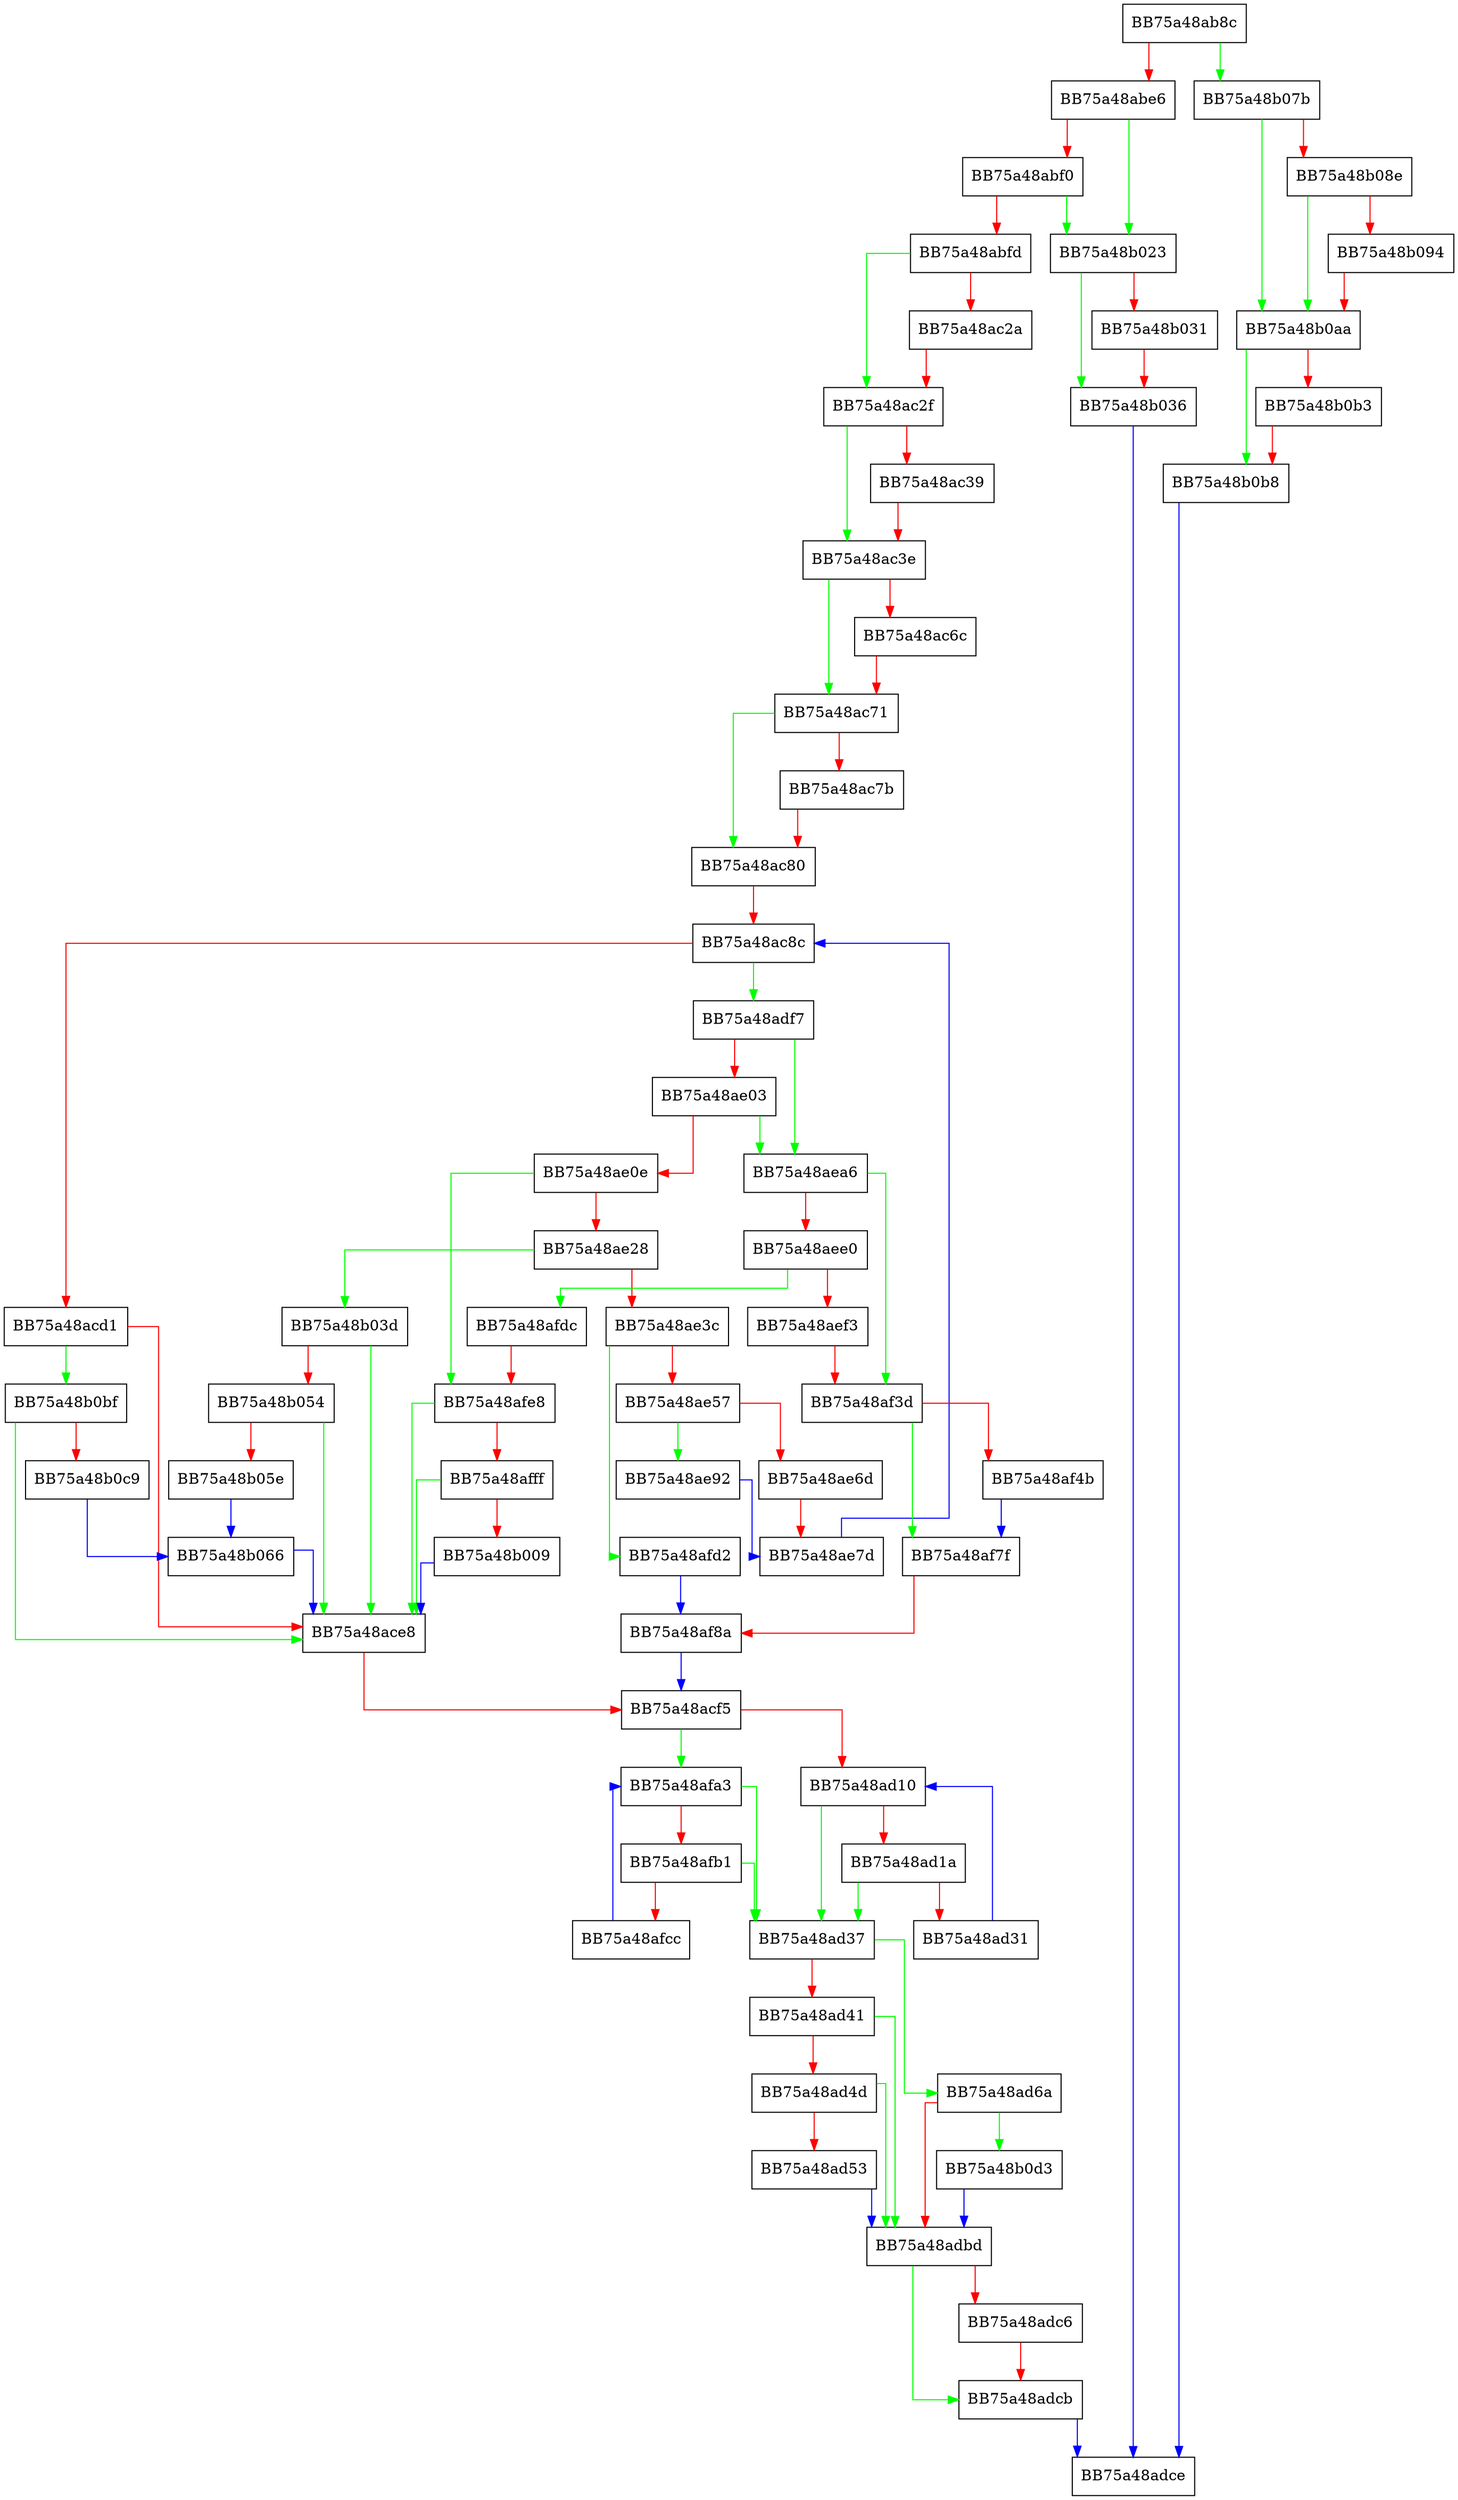digraph Load {
  node [shape="box"];
  graph [splines=ortho];
  BB75a48ab8c -> BB75a48b07b [color="green"];
  BB75a48ab8c -> BB75a48abe6 [color="red"];
  BB75a48abe6 -> BB75a48b023 [color="green"];
  BB75a48abe6 -> BB75a48abf0 [color="red"];
  BB75a48abf0 -> BB75a48b023 [color="green"];
  BB75a48abf0 -> BB75a48abfd [color="red"];
  BB75a48abfd -> BB75a48ac2f [color="green"];
  BB75a48abfd -> BB75a48ac2a [color="red"];
  BB75a48ac2a -> BB75a48ac2f [color="red"];
  BB75a48ac2f -> BB75a48ac3e [color="green"];
  BB75a48ac2f -> BB75a48ac39 [color="red"];
  BB75a48ac39 -> BB75a48ac3e [color="red"];
  BB75a48ac3e -> BB75a48ac71 [color="green"];
  BB75a48ac3e -> BB75a48ac6c [color="red"];
  BB75a48ac6c -> BB75a48ac71 [color="red"];
  BB75a48ac71 -> BB75a48ac80 [color="green"];
  BB75a48ac71 -> BB75a48ac7b [color="red"];
  BB75a48ac7b -> BB75a48ac80 [color="red"];
  BB75a48ac80 -> BB75a48ac8c [color="red"];
  BB75a48ac8c -> BB75a48adf7 [color="green"];
  BB75a48ac8c -> BB75a48acd1 [color="red"];
  BB75a48acd1 -> BB75a48b0bf [color="green"];
  BB75a48acd1 -> BB75a48ace8 [color="red"];
  BB75a48ace8 -> BB75a48acf5 [color="red"];
  BB75a48acf5 -> BB75a48afa3 [color="green"];
  BB75a48acf5 -> BB75a48ad10 [color="red"];
  BB75a48ad10 -> BB75a48ad37 [color="green"];
  BB75a48ad10 -> BB75a48ad1a [color="red"];
  BB75a48ad1a -> BB75a48ad37 [color="green"];
  BB75a48ad1a -> BB75a48ad31 [color="red"];
  BB75a48ad31 -> BB75a48ad10 [color="blue"];
  BB75a48ad37 -> BB75a48ad6a [color="green"];
  BB75a48ad37 -> BB75a48ad41 [color="red"];
  BB75a48ad41 -> BB75a48adbd [color="green"];
  BB75a48ad41 -> BB75a48ad4d [color="red"];
  BB75a48ad4d -> BB75a48adbd [color="green"];
  BB75a48ad4d -> BB75a48ad53 [color="red"];
  BB75a48ad53 -> BB75a48adbd [color="blue"];
  BB75a48ad6a -> BB75a48b0d3 [color="green"];
  BB75a48ad6a -> BB75a48adbd [color="red"];
  BB75a48adbd -> BB75a48adcb [color="green"];
  BB75a48adbd -> BB75a48adc6 [color="red"];
  BB75a48adc6 -> BB75a48adcb [color="red"];
  BB75a48adcb -> BB75a48adce [color="blue"];
  BB75a48adf7 -> BB75a48aea6 [color="green"];
  BB75a48adf7 -> BB75a48ae03 [color="red"];
  BB75a48ae03 -> BB75a48aea6 [color="green"];
  BB75a48ae03 -> BB75a48ae0e [color="red"];
  BB75a48ae0e -> BB75a48afe8 [color="green"];
  BB75a48ae0e -> BB75a48ae28 [color="red"];
  BB75a48ae28 -> BB75a48b03d [color="green"];
  BB75a48ae28 -> BB75a48ae3c [color="red"];
  BB75a48ae3c -> BB75a48afd2 [color="green"];
  BB75a48ae3c -> BB75a48ae57 [color="red"];
  BB75a48ae57 -> BB75a48ae92 [color="green"];
  BB75a48ae57 -> BB75a48ae6d [color="red"];
  BB75a48ae6d -> BB75a48ae7d [color="red"];
  BB75a48ae7d -> BB75a48ac8c [color="blue"];
  BB75a48ae92 -> BB75a48ae7d [color="blue"];
  BB75a48aea6 -> BB75a48af3d [color="green"];
  BB75a48aea6 -> BB75a48aee0 [color="red"];
  BB75a48aee0 -> BB75a48afdc [color="green"];
  BB75a48aee0 -> BB75a48aef3 [color="red"];
  BB75a48aef3 -> BB75a48af3d [color="red"];
  BB75a48af3d -> BB75a48af7f [color="green"];
  BB75a48af3d -> BB75a48af4b [color="red"];
  BB75a48af4b -> BB75a48af7f [color="blue"];
  BB75a48af7f -> BB75a48af8a [color="red"];
  BB75a48af8a -> BB75a48acf5 [color="blue"];
  BB75a48afa3 -> BB75a48ad37 [color="green"];
  BB75a48afa3 -> BB75a48afb1 [color="red"];
  BB75a48afb1 -> BB75a48ad37 [color="green"];
  BB75a48afb1 -> BB75a48afcc [color="red"];
  BB75a48afcc -> BB75a48afa3 [color="blue"];
  BB75a48afd2 -> BB75a48af8a [color="blue"];
  BB75a48afdc -> BB75a48afe8 [color="red"];
  BB75a48afe8 -> BB75a48ace8 [color="green"];
  BB75a48afe8 -> BB75a48afff [color="red"];
  BB75a48afff -> BB75a48ace8 [color="green"];
  BB75a48afff -> BB75a48b009 [color="red"];
  BB75a48b009 -> BB75a48ace8 [color="blue"];
  BB75a48b023 -> BB75a48b036 [color="green"];
  BB75a48b023 -> BB75a48b031 [color="red"];
  BB75a48b031 -> BB75a48b036 [color="red"];
  BB75a48b036 -> BB75a48adce [color="blue"];
  BB75a48b03d -> BB75a48ace8 [color="green"];
  BB75a48b03d -> BB75a48b054 [color="red"];
  BB75a48b054 -> BB75a48ace8 [color="green"];
  BB75a48b054 -> BB75a48b05e [color="red"];
  BB75a48b05e -> BB75a48b066 [color="blue"];
  BB75a48b066 -> BB75a48ace8 [color="blue"];
  BB75a48b07b -> BB75a48b0aa [color="green"];
  BB75a48b07b -> BB75a48b08e [color="red"];
  BB75a48b08e -> BB75a48b0aa [color="green"];
  BB75a48b08e -> BB75a48b094 [color="red"];
  BB75a48b094 -> BB75a48b0aa [color="red"];
  BB75a48b0aa -> BB75a48b0b8 [color="green"];
  BB75a48b0aa -> BB75a48b0b3 [color="red"];
  BB75a48b0b3 -> BB75a48b0b8 [color="red"];
  BB75a48b0b8 -> BB75a48adce [color="blue"];
  BB75a48b0bf -> BB75a48ace8 [color="green"];
  BB75a48b0bf -> BB75a48b0c9 [color="red"];
  BB75a48b0c9 -> BB75a48b066 [color="blue"];
  BB75a48b0d3 -> BB75a48adbd [color="blue"];
}
